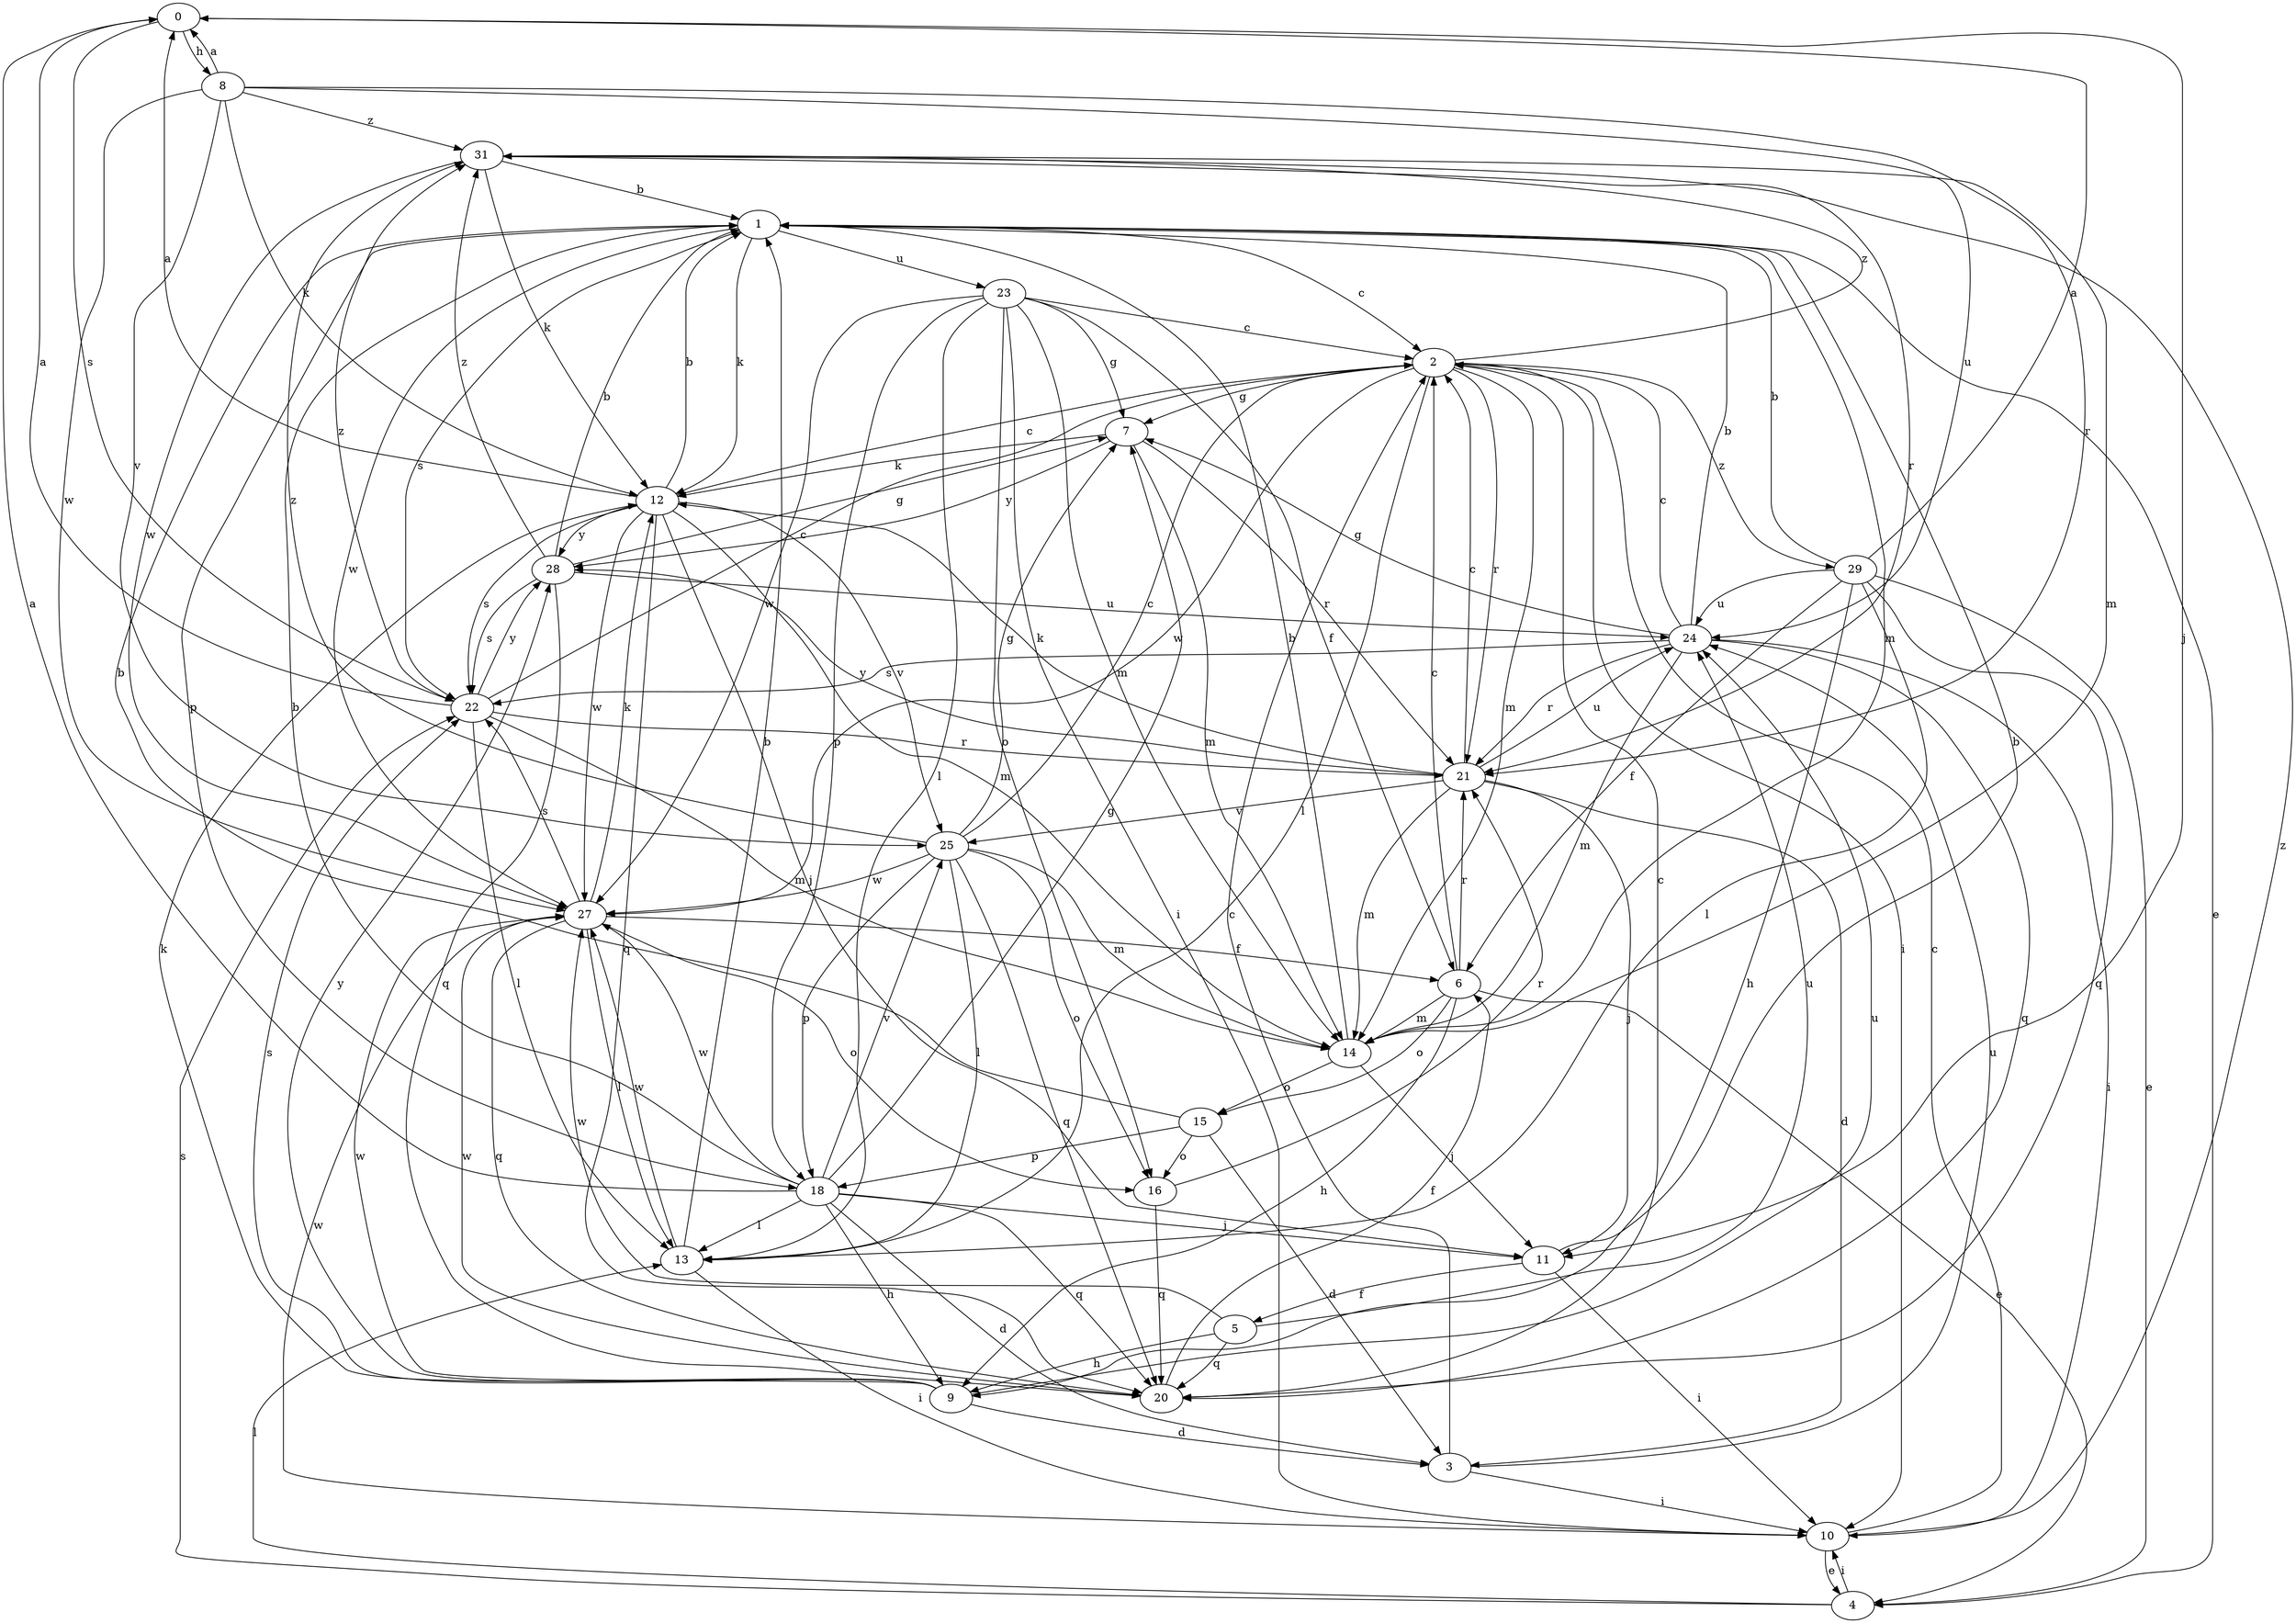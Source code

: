 strict digraph  {
0;
1;
2;
3;
4;
5;
6;
7;
8;
9;
10;
11;
12;
13;
14;
15;
16;
18;
20;
21;
22;
23;
24;
25;
27;
28;
29;
31;
0 -> 8  [label=h];
0 -> 11  [label=j];
0 -> 22  [label=s];
1 -> 2  [label=c];
1 -> 4  [label=e];
1 -> 12  [label=k];
1 -> 14  [label=m];
1 -> 18  [label=p];
1 -> 22  [label=s];
1 -> 23  [label=u];
1 -> 27  [label=w];
2 -> 7  [label=g];
2 -> 10  [label=i];
2 -> 13  [label=l];
2 -> 14  [label=m];
2 -> 21  [label=r];
2 -> 27  [label=w];
2 -> 29  [label=z];
2 -> 31  [label=z];
3 -> 2  [label=c];
3 -> 10  [label=i];
3 -> 24  [label=u];
4 -> 10  [label=i];
4 -> 13  [label=l];
4 -> 22  [label=s];
5 -> 9  [label=h];
5 -> 20  [label=q];
5 -> 24  [label=u];
5 -> 27  [label=w];
6 -> 2  [label=c];
6 -> 4  [label=e];
6 -> 9  [label=h];
6 -> 14  [label=m];
6 -> 15  [label=o];
6 -> 21  [label=r];
7 -> 12  [label=k];
7 -> 14  [label=m];
7 -> 21  [label=r];
7 -> 28  [label=y];
8 -> 0  [label=a];
8 -> 12  [label=k];
8 -> 21  [label=r];
8 -> 24  [label=u];
8 -> 25  [label=v];
8 -> 27  [label=w];
8 -> 31  [label=z];
9 -> 3  [label=d];
9 -> 12  [label=k];
9 -> 22  [label=s];
9 -> 24  [label=u];
9 -> 27  [label=w];
9 -> 28  [label=y];
10 -> 2  [label=c];
10 -> 4  [label=e];
10 -> 27  [label=w];
10 -> 31  [label=z];
11 -> 1  [label=b];
11 -> 5  [label=f];
11 -> 10  [label=i];
12 -> 0  [label=a];
12 -> 1  [label=b];
12 -> 2  [label=c];
12 -> 11  [label=j];
12 -> 14  [label=m];
12 -> 20  [label=q];
12 -> 22  [label=s];
12 -> 25  [label=v];
12 -> 27  [label=w];
12 -> 28  [label=y];
13 -> 1  [label=b];
13 -> 10  [label=i];
13 -> 27  [label=w];
14 -> 1  [label=b];
14 -> 11  [label=j];
14 -> 15  [label=o];
15 -> 1  [label=b];
15 -> 3  [label=d];
15 -> 16  [label=o];
15 -> 18  [label=p];
16 -> 20  [label=q];
16 -> 21  [label=r];
18 -> 0  [label=a];
18 -> 1  [label=b];
18 -> 3  [label=d];
18 -> 7  [label=g];
18 -> 9  [label=h];
18 -> 11  [label=j];
18 -> 13  [label=l];
18 -> 20  [label=q];
18 -> 25  [label=v];
18 -> 27  [label=w];
20 -> 2  [label=c];
20 -> 6  [label=f];
20 -> 27  [label=w];
21 -> 2  [label=c];
21 -> 3  [label=d];
21 -> 11  [label=j];
21 -> 12  [label=k];
21 -> 14  [label=m];
21 -> 24  [label=u];
21 -> 25  [label=v];
21 -> 28  [label=y];
22 -> 0  [label=a];
22 -> 2  [label=c];
22 -> 13  [label=l];
22 -> 14  [label=m];
22 -> 21  [label=r];
22 -> 28  [label=y];
22 -> 31  [label=z];
23 -> 2  [label=c];
23 -> 6  [label=f];
23 -> 7  [label=g];
23 -> 10  [label=i];
23 -> 13  [label=l];
23 -> 14  [label=m];
23 -> 16  [label=o];
23 -> 18  [label=p];
23 -> 27  [label=w];
24 -> 1  [label=b];
24 -> 2  [label=c];
24 -> 7  [label=g];
24 -> 10  [label=i];
24 -> 14  [label=m];
24 -> 20  [label=q];
24 -> 21  [label=r];
24 -> 22  [label=s];
25 -> 2  [label=c];
25 -> 7  [label=g];
25 -> 13  [label=l];
25 -> 14  [label=m];
25 -> 16  [label=o];
25 -> 18  [label=p];
25 -> 20  [label=q];
25 -> 27  [label=w];
25 -> 31  [label=z];
27 -> 6  [label=f];
27 -> 12  [label=k];
27 -> 13  [label=l];
27 -> 16  [label=o];
27 -> 20  [label=q];
27 -> 22  [label=s];
28 -> 1  [label=b];
28 -> 7  [label=g];
28 -> 20  [label=q];
28 -> 22  [label=s];
28 -> 24  [label=u];
28 -> 31  [label=z];
29 -> 0  [label=a];
29 -> 1  [label=b];
29 -> 4  [label=e];
29 -> 6  [label=f];
29 -> 9  [label=h];
29 -> 13  [label=l];
29 -> 20  [label=q];
29 -> 24  [label=u];
31 -> 1  [label=b];
31 -> 12  [label=k];
31 -> 14  [label=m];
31 -> 21  [label=r];
31 -> 27  [label=w];
}

